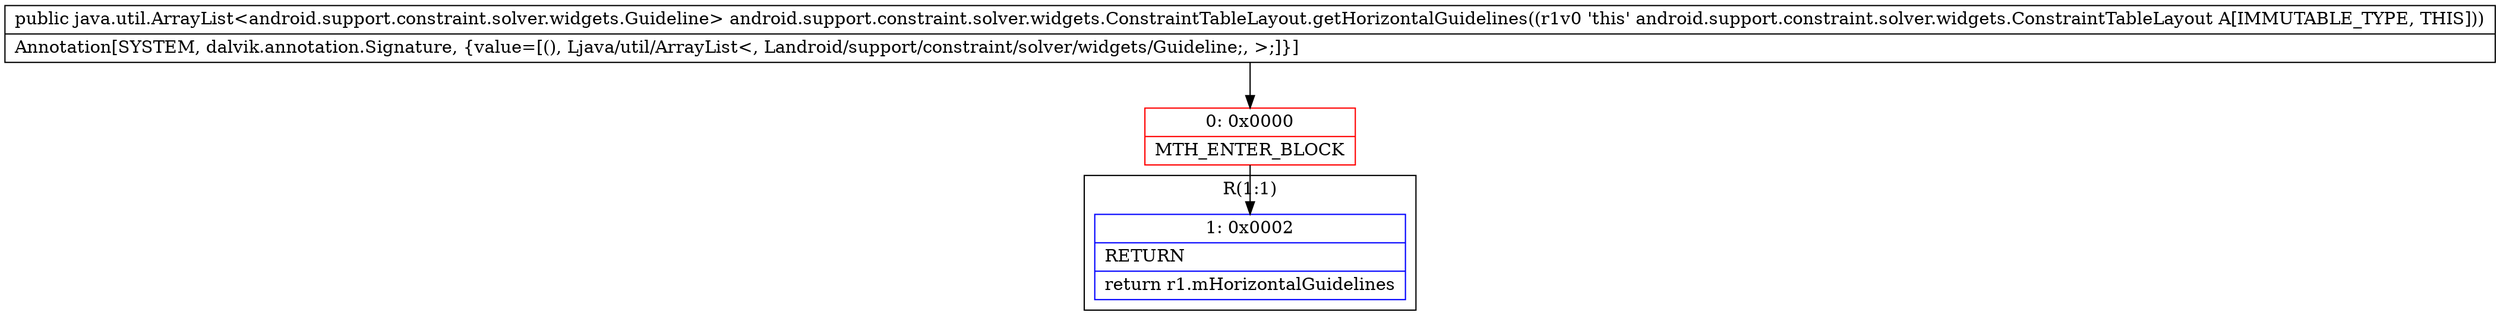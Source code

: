 digraph "CFG forandroid.support.constraint.solver.widgets.ConstraintTableLayout.getHorizontalGuidelines()Ljava\/util\/ArrayList;" {
subgraph cluster_Region_1504096124 {
label = "R(1:1)";
node [shape=record,color=blue];
Node_1 [shape=record,label="{1\:\ 0x0002|RETURN\l|return r1.mHorizontalGuidelines\l}"];
}
Node_0 [shape=record,color=red,label="{0\:\ 0x0000|MTH_ENTER_BLOCK\l}"];
MethodNode[shape=record,label="{public java.util.ArrayList\<android.support.constraint.solver.widgets.Guideline\> android.support.constraint.solver.widgets.ConstraintTableLayout.getHorizontalGuidelines((r1v0 'this' android.support.constraint.solver.widgets.ConstraintTableLayout A[IMMUTABLE_TYPE, THIS]))  | Annotation[SYSTEM, dalvik.annotation.Signature, \{value=[(), Ljava\/util\/ArrayList\<, Landroid\/support\/constraint\/solver\/widgets\/Guideline;, \>;]\}]\l}"];
MethodNode -> Node_0;
Node_0 -> Node_1;
}

